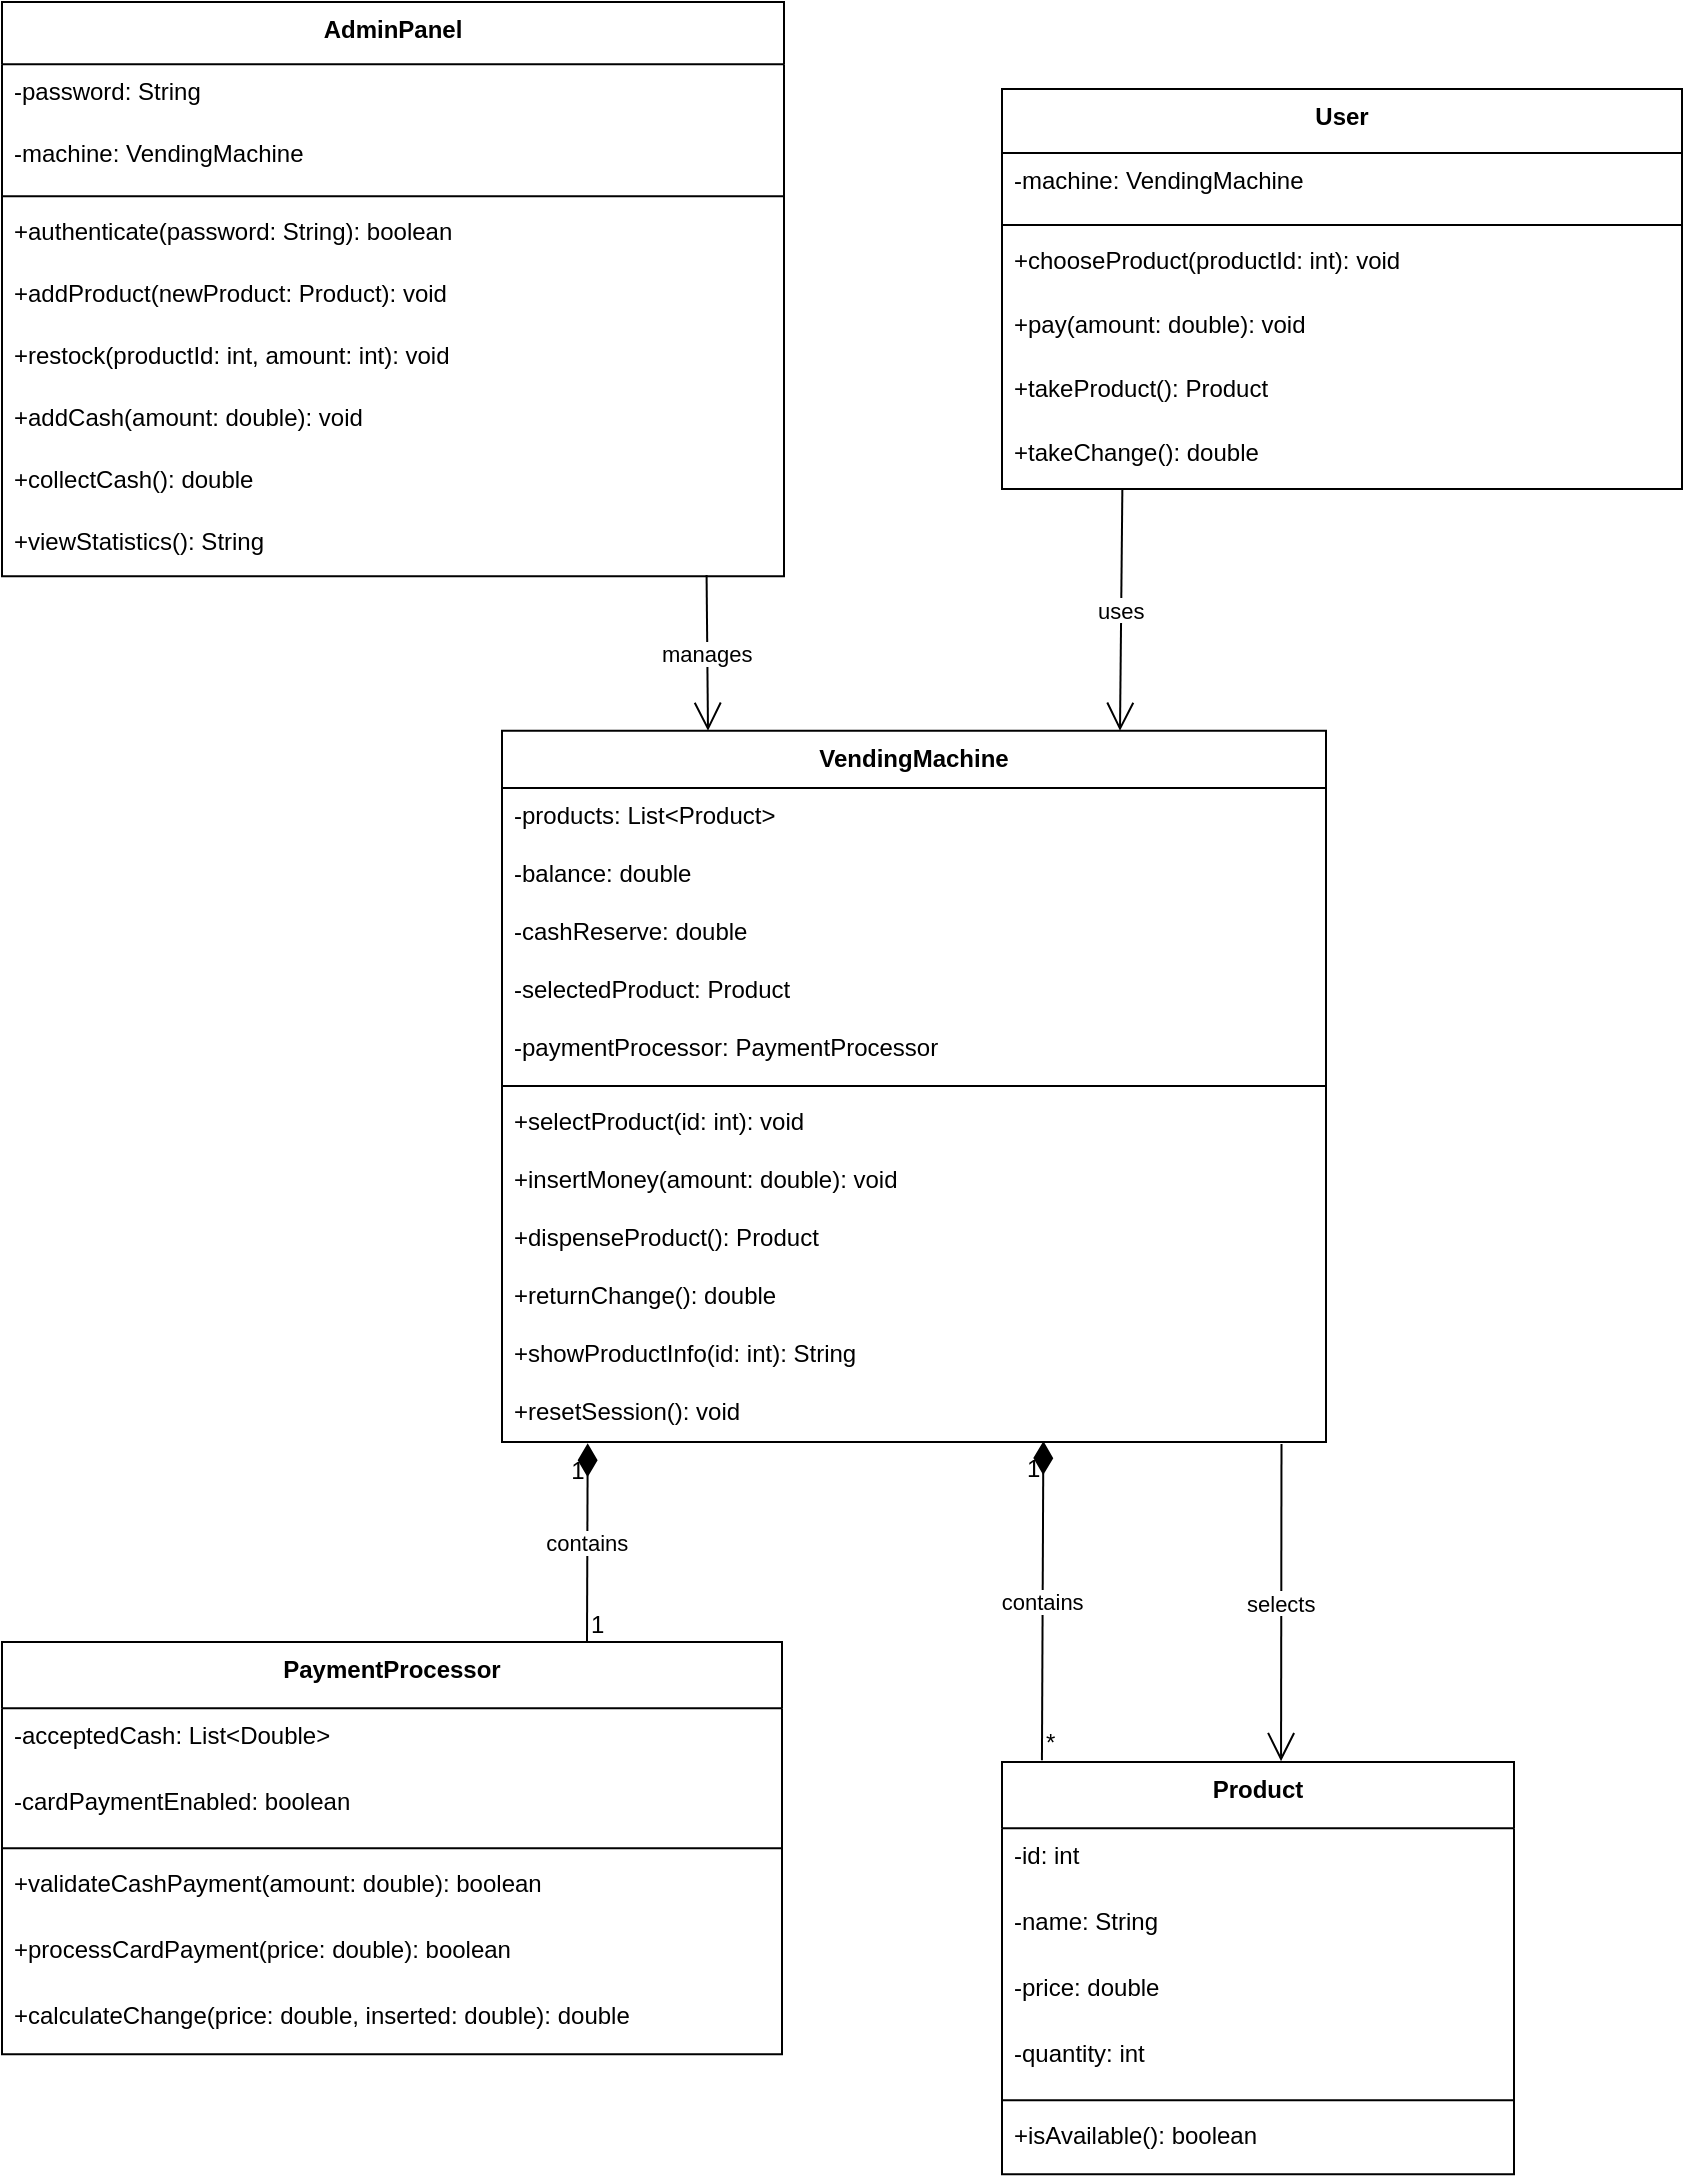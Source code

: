<mxfile version="26.2.13">
  <diagram id="C5RBs43oDa-KdzZeNtuy" name="class_diagram">
    <mxGraphModel dx="1337" dy="653" grid="1" gridSize="10" guides="1" tooltips="1" connect="1" arrows="1" fold="1" page="1" pageScale="1" pageWidth="827" pageHeight="1169" math="0" shadow="0">
      <root>
        <mxCell id="WIyWlLk6GJQsqaUBKTNV-0" />
        <mxCell id="WIyWlLk6GJQsqaUBKTNV-1" parent="WIyWlLk6GJQsqaUBKTNV-0" />
        <mxCell id="-sqEB9Oyebi57Si4WQrR-207" value="VendingMachine" style="swimlane;fontStyle=1;align=center;verticalAlign=top;childLayout=stackLayout;horizontal=1;startSize=28.571;horizontalStack=0;resizeParent=1;resizeParentMax=0;resizeLast=0;collapsible=0;marginBottom=0;" vertex="1" parent="WIyWlLk6GJQsqaUBKTNV-1">
          <mxGeometry x="290" y="1364.43" width="412" height="355.571" as="geometry" />
        </mxCell>
        <mxCell id="-sqEB9Oyebi57Si4WQrR-208" value="-products: List&lt;Product&gt;" style="text;strokeColor=none;fillColor=none;align=left;verticalAlign=top;spacingLeft=4;spacingRight=4;overflow=hidden;rotatable=0;points=[[0,0.5],[1,0.5]];portConstraint=eastwest;" vertex="1" parent="-sqEB9Oyebi57Si4WQrR-207">
          <mxGeometry y="28.571" width="412" height="29" as="geometry" />
        </mxCell>
        <mxCell id="-sqEB9Oyebi57Si4WQrR-209" value="-balance: double" style="text;strokeColor=none;fillColor=none;align=left;verticalAlign=top;spacingLeft=4;spacingRight=4;overflow=hidden;rotatable=0;points=[[0,0.5],[1,0.5]];portConstraint=eastwest;" vertex="1" parent="-sqEB9Oyebi57Si4WQrR-207">
          <mxGeometry y="57.571" width="412" height="29" as="geometry" />
        </mxCell>
        <mxCell id="-sqEB9Oyebi57Si4WQrR-210" value="-cashReserve: double" style="text;strokeColor=none;fillColor=none;align=left;verticalAlign=top;spacingLeft=4;spacingRight=4;overflow=hidden;rotatable=0;points=[[0,0.5],[1,0.5]];portConstraint=eastwest;" vertex="1" parent="-sqEB9Oyebi57Si4WQrR-207">
          <mxGeometry y="86.571" width="412" height="29" as="geometry" />
        </mxCell>
        <mxCell id="-sqEB9Oyebi57Si4WQrR-211" value="-selectedProduct: Product" style="text;strokeColor=none;fillColor=none;align=left;verticalAlign=top;spacingLeft=4;spacingRight=4;overflow=hidden;rotatable=0;points=[[0,0.5],[1,0.5]];portConstraint=eastwest;" vertex="1" parent="-sqEB9Oyebi57Si4WQrR-207">
          <mxGeometry y="115.571" width="412" height="29" as="geometry" />
        </mxCell>
        <mxCell id="-sqEB9Oyebi57Si4WQrR-212" value="-paymentProcessor: PaymentProcessor" style="text;strokeColor=none;fillColor=none;align=left;verticalAlign=top;spacingLeft=4;spacingRight=4;overflow=hidden;rotatable=0;points=[[0,0.5],[1,0.5]];portConstraint=eastwest;" vertex="1" parent="-sqEB9Oyebi57Si4WQrR-207">
          <mxGeometry y="144.571" width="412" height="29" as="geometry" />
        </mxCell>
        <mxCell id="-sqEB9Oyebi57Si4WQrR-213" style="line;strokeWidth=1;fillColor=none;align=left;verticalAlign=middle;spacingTop=-1;spacingLeft=3;spacingRight=3;rotatable=0;labelPosition=right;points=[];portConstraint=eastwest;strokeColor=inherit;" vertex="1" parent="-sqEB9Oyebi57Si4WQrR-207">
          <mxGeometry y="173.571" width="412" height="8" as="geometry" />
        </mxCell>
        <mxCell id="-sqEB9Oyebi57Si4WQrR-214" value="+selectProduct(id: int): void" style="text;strokeColor=none;fillColor=none;align=left;verticalAlign=top;spacingLeft=4;spacingRight=4;overflow=hidden;rotatable=0;points=[[0,0.5],[1,0.5]];portConstraint=eastwest;" vertex="1" parent="-sqEB9Oyebi57Si4WQrR-207">
          <mxGeometry y="181.571" width="412" height="29" as="geometry" />
        </mxCell>
        <mxCell id="-sqEB9Oyebi57Si4WQrR-215" value="+insertMoney(amount: double): void" style="text;strokeColor=none;fillColor=none;align=left;verticalAlign=top;spacingLeft=4;spacingRight=4;overflow=hidden;rotatable=0;points=[[0,0.5],[1,0.5]];portConstraint=eastwest;" vertex="1" parent="-sqEB9Oyebi57Si4WQrR-207">
          <mxGeometry y="210.571" width="412" height="29" as="geometry" />
        </mxCell>
        <mxCell id="-sqEB9Oyebi57Si4WQrR-216" value="+dispenseProduct(): Product" style="text;strokeColor=none;fillColor=none;align=left;verticalAlign=top;spacingLeft=4;spacingRight=4;overflow=hidden;rotatable=0;points=[[0,0.5],[1,0.5]];portConstraint=eastwest;" vertex="1" parent="-sqEB9Oyebi57Si4WQrR-207">
          <mxGeometry y="239.571" width="412" height="29" as="geometry" />
        </mxCell>
        <mxCell id="-sqEB9Oyebi57Si4WQrR-217" value="+returnChange(): double" style="text;strokeColor=none;fillColor=none;align=left;verticalAlign=top;spacingLeft=4;spacingRight=4;overflow=hidden;rotatable=0;points=[[0,0.5],[1,0.5]];portConstraint=eastwest;" vertex="1" parent="-sqEB9Oyebi57Si4WQrR-207">
          <mxGeometry y="268.571" width="412" height="29" as="geometry" />
        </mxCell>
        <mxCell id="-sqEB9Oyebi57Si4WQrR-218" value="+showProductInfo(id: int): String" style="text;strokeColor=none;fillColor=none;align=left;verticalAlign=top;spacingLeft=4;spacingRight=4;overflow=hidden;rotatable=0;points=[[0,0.5],[1,0.5]];portConstraint=eastwest;" vertex="1" parent="-sqEB9Oyebi57Si4WQrR-207">
          <mxGeometry y="297.571" width="412" height="29" as="geometry" />
        </mxCell>
        <mxCell id="-sqEB9Oyebi57Si4WQrR-219" value="+resetSession(): void" style="text;strokeColor=none;fillColor=none;align=left;verticalAlign=top;spacingLeft=4;spacingRight=4;overflow=hidden;rotatable=0;points=[[0,0.5],[1,0.5]];portConstraint=eastwest;" vertex="1" parent="-sqEB9Oyebi57Si4WQrR-207">
          <mxGeometry y="326.571" width="412" height="29" as="geometry" />
        </mxCell>
        <mxCell id="-sqEB9Oyebi57Si4WQrR-222" value="Product" style="swimlane;fontStyle=1;align=center;verticalAlign=top;childLayout=stackLayout;horizontal=1;startSize=33.143;horizontalStack=0;resizeParent=1;resizeParentMax=0;resizeLast=0;collapsible=0;marginBottom=0;" vertex="1" parent="WIyWlLk6GJQsqaUBKTNV-1">
          <mxGeometry x="540" y="1880" width="256" height="206.143" as="geometry" />
        </mxCell>
        <mxCell id="-sqEB9Oyebi57Si4WQrR-223" value="-id: int" style="text;strokeColor=none;fillColor=none;align=left;verticalAlign=top;spacingLeft=4;spacingRight=4;overflow=hidden;rotatable=0;points=[[0,0.5],[1,0.5]];portConstraint=eastwest;" vertex="1" parent="-sqEB9Oyebi57Si4WQrR-222">
          <mxGeometry y="33.143" width="256" height="33" as="geometry" />
        </mxCell>
        <mxCell id="-sqEB9Oyebi57Si4WQrR-224" value="-name: String" style="text;strokeColor=none;fillColor=none;align=left;verticalAlign=top;spacingLeft=4;spacingRight=4;overflow=hidden;rotatable=0;points=[[0,0.5],[1,0.5]];portConstraint=eastwest;" vertex="1" parent="-sqEB9Oyebi57Si4WQrR-222">
          <mxGeometry y="66.143" width="256" height="33" as="geometry" />
        </mxCell>
        <mxCell id="-sqEB9Oyebi57Si4WQrR-225" value="-price: double" style="text;strokeColor=none;fillColor=none;align=left;verticalAlign=top;spacingLeft=4;spacingRight=4;overflow=hidden;rotatable=0;points=[[0,0.5],[1,0.5]];portConstraint=eastwest;" vertex="1" parent="-sqEB9Oyebi57Si4WQrR-222">
          <mxGeometry y="99.143" width="256" height="33" as="geometry" />
        </mxCell>
        <mxCell id="-sqEB9Oyebi57Si4WQrR-226" value="-quantity: int" style="text;strokeColor=none;fillColor=none;align=left;verticalAlign=top;spacingLeft=4;spacingRight=4;overflow=hidden;rotatable=0;points=[[0,0.5],[1,0.5]];portConstraint=eastwest;" vertex="1" parent="-sqEB9Oyebi57Si4WQrR-222">
          <mxGeometry y="132.143" width="256" height="33" as="geometry" />
        </mxCell>
        <mxCell id="-sqEB9Oyebi57Si4WQrR-227" style="line;strokeWidth=1;fillColor=none;align=left;verticalAlign=middle;spacingTop=-1;spacingLeft=3;spacingRight=3;rotatable=0;labelPosition=right;points=[];portConstraint=eastwest;strokeColor=inherit;" vertex="1" parent="-sqEB9Oyebi57Si4WQrR-222">
          <mxGeometry y="165.143" width="256" height="8" as="geometry" />
        </mxCell>
        <mxCell id="-sqEB9Oyebi57Si4WQrR-228" value="+isAvailable(): boolean" style="text;strokeColor=none;fillColor=none;align=left;verticalAlign=top;spacingLeft=4;spacingRight=4;overflow=hidden;rotatable=0;points=[[0,0.5],[1,0.5]];portConstraint=eastwest;" vertex="1" parent="-sqEB9Oyebi57Si4WQrR-222">
          <mxGeometry y="173.143" width="256" height="33" as="geometry" />
        </mxCell>
        <mxCell id="-sqEB9Oyebi57Si4WQrR-230" value="User" style="swimlane;fontStyle=1;align=center;verticalAlign=top;childLayout=stackLayout;horizontal=1;startSize=32;horizontalStack=0;resizeParent=1;resizeParentMax=0;resizeLast=0;collapsible=0;marginBottom=0;" vertex="1" parent="WIyWlLk6GJQsqaUBKTNV-1">
          <mxGeometry x="540" y="1043.56" width="340" height="200" as="geometry" />
        </mxCell>
        <mxCell id="-sqEB9Oyebi57Si4WQrR-231" value="-machine: VendingMachine" style="text;strokeColor=none;fillColor=none;align=left;verticalAlign=top;spacingLeft=4;spacingRight=4;overflow=hidden;rotatable=0;points=[[0,0.5],[1,0.5]];portConstraint=eastwest;" vertex="1" parent="-sqEB9Oyebi57Si4WQrR-230">
          <mxGeometry y="32" width="340" height="32" as="geometry" />
        </mxCell>
        <mxCell id="-sqEB9Oyebi57Si4WQrR-232" style="line;strokeWidth=1;fillColor=none;align=left;verticalAlign=middle;spacingTop=-1;spacingLeft=3;spacingRight=3;rotatable=0;labelPosition=right;points=[];portConstraint=eastwest;strokeColor=inherit;" vertex="1" parent="-sqEB9Oyebi57Si4WQrR-230">
          <mxGeometry y="64" width="340" height="8" as="geometry" />
        </mxCell>
        <mxCell id="-sqEB9Oyebi57Si4WQrR-233" value="+chooseProduct(productId: int): void" style="text;strokeColor=none;fillColor=none;align=left;verticalAlign=top;spacingLeft=4;spacingRight=4;overflow=hidden;rotatable=0;points=[[0,0.5],[1,0.5]];portConstraint=eastwest;" vertex="1" parent="-sqEB9Oyebi57Si4WQrR-230">
          <mxGeometry y="72" width="340" height="32" as="geometry" />
        </mxCell>
        <mxCell id="-sqEB9Oyebi57Si4WQrR-234" value="+pay(amount: double): void" style="text;strokeColor=none;fillColor=none;align=left;verticalAlign=top;spacingLeft=4;spacingRight=4;overflow=hidden;rotatable=0;points=[[0,0.5],[1,0.5]];portConstraint=eastwest;" vertex="1" parent="-sqEB9Oyebi57Si4WQrR-230">
          <mxGeometry y="104" width="340" height="32" as="geometry" />
        </mxCell>
        <mxCell id="-sqEB9Oyebi57Si4WQrR-236" value="+takeProduct(): Product" style="text;strokeColor=none;fillColor=none;align=left;verticalAlign=top;spacingLeft=4;spacingRight=4;overflow=hidden;rotatable=0;points=[[0,0.5],[1,0.5]];portConstraint=eastwest;" vertex="1" parent="-sqEB9Oyebi57Si4WQrR-230">
          <mxGeometry y="136" width="340" height="32" as="geometry" />
        </mxCell>
        <mxCell id="-sqEB9Oyebi57Si4WQrR-237" value="+takeChange(): double" style="text;strokeColor=none;fillColor=none;align=left;verticalAlign=top;spacingLeft=4;spacingRight=4;overflow=hidden;rotatable=0;points=[[0,0.5],[1,0.5]];portConstraint=eastwest;" vertex="1" parent="-sqEB9Oyebi57Si4WQrR-230">
          <mxGeometry y="168" width="340" height="32" as="geometry" />
        </mxCell>
        <mxCell id="-sqEB9Oyebi57Si4WQrR-239" value="AdminPanel" style="swimlane;fontStyle=1;align=center;verticalAlign=top;childLayout=stackLayout;horizontal=1;startSize=31.111;horizontalStack=0;resizeParent=1;resizeParentMax=0;resizeLast=0;collapsible=0;marginBottom=0;" vertex="1" parent="WIyWlLk6GJQsqaUBKTNV-1">
          <mxGeometry x="40" y="1000" width="391" height="287.111" as="geometry" />
        </mxCell>
        <mxCell id="-sqEB9Oyebi57Si4WQrR-240" value="-password: String" style="text;strokeColor=none;fillColor=none;align=left;verticalAlign=top;spacingLeft=4;spacingRight=4;overflow=hidden;rotatable=0;points=[[0,0.5],[1,0.5]];portConstraint=eastwest;" vertex="1" parent="-sqEB9Oyebi57Si4WQrR-239">
          <mxGeometry y="31.111" width="391" height="31" as="geometry" />
        </mxCell>
        <mxCell id="-sqEB9Oyebi57Si4WQrR-241" value="-machine: VendingMachine" style="text;strokeColor=none;fillColor=none;align=left;verticalAlign=top;spacingLeft=4;spacingRight=4;overflow=hidden;rotatable=0;points=[[0,0.5],[1,0.5]];portConstraint=eastwest;" vertex="1" parent="-sqEB9Oyebi57Si4WQrR-239">
          <mxGeometry y="62.111" width="391" height="31" as="geometry" />
        </mxCell>
        <mxCell id="-sqEB9Oyebi57Si4WQrR-242" style="line;strokeWidth=1;fillColor=none;align=left;verticalAlign=middle;spacingTop=-1;spacingLeft=3;spacingRight=3;rotatable=0;labelPosition=right;points=[];portConstraint=eastwest;strokeColor=inherit;" vertex="1" parent="-sqEB9Oyebi57Si4WQrR-239">
          <mxGeometry y="93.111" width="391" height="8" as="geometry" />
        </mxCell>
        <mxCell id="-sqEB9Oyebi57Si4WQrR-243" value="+authenticate(password: String): boolean" style="text;strokeColor=none;fillColor=none;align=left;verticalAlign=top;spacingLeft=4;spacingRight=4;overflow=hidden;rotatable=0;points=[[0,0.5],[1,0.5]];portConstraint=eastwest;" vertex="1" parent="-sqEB9Oyebi57Si4WQrR-239">
          <mxGeometry y="101.111" width="391" height="31" as="geometry" />
        </mxCell>
        <mxCell id="-sqEB9Oyebi57Si4WQrR-244" value="+addProduct(newProduct: Product): void" style="text;strokeColor=none;fillColor=none;align=left;verticalAlign=top;spacingLeft=4;spacingRight=4;overflow=hidden;rotatable=0;points=[[0,0.5],[1,0.5]];portConstraint=eastwest;" vertex="1" parent="-sqEB9Oyebi57Si4WQrR-239">
          <mxGeometry y="132.111" width="391" height="31" as="geometry" />
        </mxCell>
        <mxCell id="-sqEB9Oyebi57Si4WQrR-245" value="+restock(productId: int, amount: int): void" style="text;strokeColor=none;fillColor=none;align=left;verticalAlign=top;spacingLeft=4;spacingRight=4;overflow=hidden;rotatable=0;points=[[0,0.5],[1,0.5]];portConstraint=eastwest;" vertex="1" parent="-sqEB9Oyebi57Si4WQrR-239">
          <mxGeometry y="163.111" width="391" height="31" as="geometry" />
        </mxCell>
        <mxCell id="-sqEB9Oyebi57Si4WQrR-246" value="+addCash(amount: double): void" style="text;strokeColor=none;fillColor=none;align=left;verticalAlign=top;spacingLeft=4;spacingRight=4;overflow=hidden;rotatable=0;points=[[0,0.5],[1,0.5]];portConstraint=eastwest;" vertex="1" parent="-sqEB9Oyebi57Si4WQrR-239">
          <mxGeometry y="194.111" width="391" height="31" as="geometry" />
        </mxCell>
        <mxCell id="-sqEB9Oyebi57Si4WQrR-247" value="+collectCash(): double" style="text;strokeColor=none;fillColor=none;align=left;verticalAlign=top;spacingLeft=4;spacingRight=4;overflow=hidden;rotatable=0;points=[[0,0.5],[1,0.5]];portConstraint=eastwest;" vertex="1" parent="-sqEB9Oyebi57Si4WQrR-239">
          <mxGeometry y="225.111" width="391" height="31" as="geometry" />
        </mxCell>
        <mxCell id="-sqEB9Oyebi57Si4WQrR-248" value="+viewStatistics(): String" style="text;strokeColor=none;fillColor=none;align=left;verticalAlign=top;spacingLeft=4;spacingRight=4;overflow=hidden;rotatable=0;points=[[0,0.5],[1,0.5]];portConstraint=eastwest;" vertex="1" parent="-sqEB9Oyebi57Si4WQrR-239">
          <mxGeometry y="256.111" width="391" height="31" as="geometry" />
        </mxCell>
        <mxCell id="-sqEB9Oyebi57Si4WQrR-249" value="PaymentProcessor" style="swimlane;fontStyle=1;align=center;verticalAlign=top;childLayout=stackLayout;horizontal=1;startSize=33.143;horizontalStack=0;resizeParent=1;resizeParentMax=0;resizeLast=0;collapsible=0;marginBottom=0;" vertex="1" parent="WIyWlLk6GJQsqaUBKTNV-1">
          <mxGeometry x="40" y="1820" width="390" height="206.143" as="geometry" />
        </mxCell>
        <mxCell id="-sqEB9Oyebi57Si4WQrR-250" value="-acceptedCash: List&lt;Double&gt;" style="text;strokeColor=none;fillColor=none;align=left;verticalAlign=top;spacingLeft=4;spacingRight=4;overflow=hidden;rotatable=0;points=[[0,0.5],[1,0.5]];portConstraint=eastwest;" vertex="1" parent="-sqEB9Oyebi57Si4WQrR-249">
          <mxGeometry y="33.143" width="390" height="33" as="geometry" />
        </mxCell>
        <mxCell id="-sqEB9Oyebi57Si4WQrR-251" value="-cardPaymentEnabled: boolean" style="text;strokeColor=none;fillColor=none;align=left;verticalAlign=top;spacingLeft=4;spacingRight=4;overflow=hidden;rotatable=0;points=[[0,0.5],[1,0.5]];portConstraint=eastwest;" vertex="1" parent="-sqEB9Oyebi57Si4WQrR-249">
          <mxGeometry y="66.143" width="390" height="33" as="geometry" />
        </mxCell>
        <mxCell id="-sqEB9Oyebi57Si4WQrR-252" style="line;strokeWidth=1;fillColor=none;align=left;verticalAlign=middle;spacingTop=-1;spacingLeft=3;spacingRight=3;rotatable=0;labelPosition=right;points=[];portConstraint=eastwest;strokeColor=inherit;" vertex="1" parent="-sqEB9Oyebi57Si4WQrR-249">
          <mxGeometry y="99.143" width="390" height="8" as="geometry" />
        </mxCell>
        <mxCell id="-sqEB9Oyebi57Si4WQrR-253" value="+validateCashPayment(amount: double): boolean" style="text;strokeColor=none;fillColor=none;align=left;verticalAlign=top;spacingLeft=4;spacingRight=4;overflow=hidden;rotatable=0;points=[[0,0.5],[1,0.5]];portConstraint=eastwest;" vertex="1" parent="-sqEB9Oyebi57Si4WQrR-249">
          <mxGeometry y="107.143" width="390" height="33" as="geometry" />
        </mxCell>
        <mxCell id="-sqEB9Oyebi57Si4WQrR-254" value="+processCardPayment(price: double): boolean" style="text;strokeColor=none;fillColor=none;align=left;verticalAlign=top;spacingLeft=4;spacingRight=4;overflow=hidden;rotatable=0;points=[[0,0.5],[1,0.5]];portConstraint=eastwest;" vertex="1" parent="-sqEB9Oyebi57Si4WQrR-249">
          <mxGeometry y="140.143" width="390" height="33" as="geometry" />
        </mxCell>
        <mxCell id="-sqEB9Oyebi57Si4WQrR-255" value="+calculateChange(price: double, inserted: double): double" style="text;strokeColor=none;fillColor=none;align=left;verticalAlign=top;spacingLeft=4;spacingRight=4;overflow=hidden;rotatable=0;points=[[0,0.5],[1,0.5]];portConstraint=eastwest;" vertex="1" parent="-sqEB9Oyebi57Si4WQrR-249">
          <mxGeometry y="173.143" width="390" height="33" as="geometry" />
        </mxCell>
        <mxCell id="-sqEB9Oyebi57Si4WQrR-266" style="edgeStyle=orthogonalEdgeStyle;rounded=0;orthogonalLoop=1;jettySize=auto;html=1;exitX=1;exitY=0.5;exitDx=0;exitDy=0;" edge="1" parent="-sqEB9Oyebi57Si4WQrR-249" source="-sqEB9Oyebi57Si4WQrR-253" target="-sqEB9Oyebi57Si4WQrR-253">
          <mxGeometry relative="1" as="geometry" />
        </mxCell>
        <mxCell id="-sqEB9Oyebi57Si4WQrR-257" value="contains" style="startArrow=diamondThin;startSize=14;startFill=1;endArrow=none;entryX=0.75;entryY=0;rounded=0;entryDx=0;entryDy=0;exitX=0.104;exitY=1.021;exitDx=0;exitDy=0;exitPerimeter=0;" edge="1" parent="WIyWlLk6GJQsqaUBKTNV-1" source="-sqEB9Oyebi57Si4WQrR-219" target="-sqEB9Oyebi57Si4WQrR-249">
          <mxGeometry relative="1" as="geometry">
            <mxPoint x="330" y="1740" as="sourcePoint" />
          </mxGeometry>
        </mxCell>
        <mxCell id="-sqEB9Oyebi57Si4WQrR-258" value="1" style="edgeLabel;resizable=0;labelBackgroundColor=none;fontSize=12;align=right;verticalAlign=top;" vertex="1" parent="-sqEB9Oyebi57Si4WQrR-257">
          <mxGeometry x="-1" relative="1" as="geometry" />
        </mxCell>
        <mxCell id="-sqEB9Oyebi57Si4WQrR-259" value="1" style="edgeLabel;resizable=0;labelBackgroundColor=none;fontSize=12;align=left;verticalAlign=bottom;" vertex="1" parent="-sqEB9Oyebi57Si4WQrR-257">
          <mxGeometry x="1" relative="1" as="geometry" />
        </mxCell>
        <mxCell id="-sqEB9Oyebi57Si4WQrR-260" value="contains" style="startArrow=diamondThin;startSize=14;startFill=1;endArrow=none;exitX=0.657;exitY=0.985;entryX=0.078;entryY=-0.004;rounded=0;exitDx=0;exitDy=0;exitPerimeter=0;entryDx=0;entryDy=0;entryPerimeter=0;" edge="1" parent="WIyWlLk6GJQsqaUBKTNV-1" source="-sqEB9Oyebi57Si4WQrR-219" target="-sqEB9Oyebi57Si4WQrR-222">
          <mxGeometry relative="1" as="geometry" />
        </mxCell>
        <mxCell id="-sqEB9Oyebi57Si4WQrR-261" value="1" style="edgeLabel;resizable=0;labelBackgroundColor=none;fontSize=12;align=right;verticalAlign=top;" vertex="1" parent="-sqEB9Oyebi57Si4WQrR-260">
          <mxGeometry x="-1" relative="1" as="geometry" />
        </mxCell>
        <mxCell id="-sqEB9Oyebi57Si4WQrR-262" value="*" style="edgeLabel;resizable=0;labelBackgroundColor=none;fontSize=12;align=left;verticalAlign=bottom;" vertex="1" parent="-sqEB9Oyebi57Si4WQrR-260">
          <mxGeometry x="1" relative="1" as="geometry" />
        </mxCell>
        <mxCell id="-sqEB9Oyebi57Si4WQrR-263" value="manages" style="startArrow=none;endArrow=open;endSize=12;entryX=0.25;entryY=0;rounded=0;entryDx=0;entryDy=0;exitX=0.901;exitY=0.981;exitDx=0;exitDy=0;exitPerimeter=0;" edge="1" parent="WIyWlLk6GJQsqaUBKTNV-1" source="-sqEB9Oyebi57Si4WQrR-248" target="-sqEB9Oyebi57Si4WQrR-207">
          <mxGeometry relative="1" as="geometry" />
        </mxCell>
        <mxCell id="-sqEB9Oyebi57Si4WQrR-264" value="uses" style="startArrow=none;endArrow=open;endSize=12;entryX=0.75;entryY=0;rounded=0;entryDx=0;entryDy=0;exitX=0.177;exitY=0.996;exitDx=0;exitDy=0;exitPerimeter=0;" edge="1" parent="WIyWlLk6GJQsqaUBKTNV-1" source="-sqEB9Oyebi57Si4WQrR-237" target="-sqEB9Oyebi57Si4WQrR-207">
          <mxGeometry relative="1" as="geometry" />
        </mxCell>
        <mxCell id="-sqEB9Oyebi57Si4WQrR-265" value="selects" style="startArrow=none;endArrow=open;endSize=12;exitX=0.946;exitY=1.033;rounded=0;exitDx=0;exitDy=0;exitPerimeter=0;entryX=0.545;entryY=-0.002;entryDx=0;entryDy=0;entryPerimeter=0;" edge="1" parent="WIyWlLk6GJQsqaUBKTNV-1" source="-sqEB9Oyebi57Si4WQrR-219" target="-sqEB9Oyebi57Si4WQrR-222">
          <mxGeometry relative="1" as="geometry">
            <mxPoint x="680" y="1860" as="targetPoint" />
          </mxGeometry>
        </mxCell>
      </root>
    </mxGraphModel>
  </diagram>
</mxfile>
